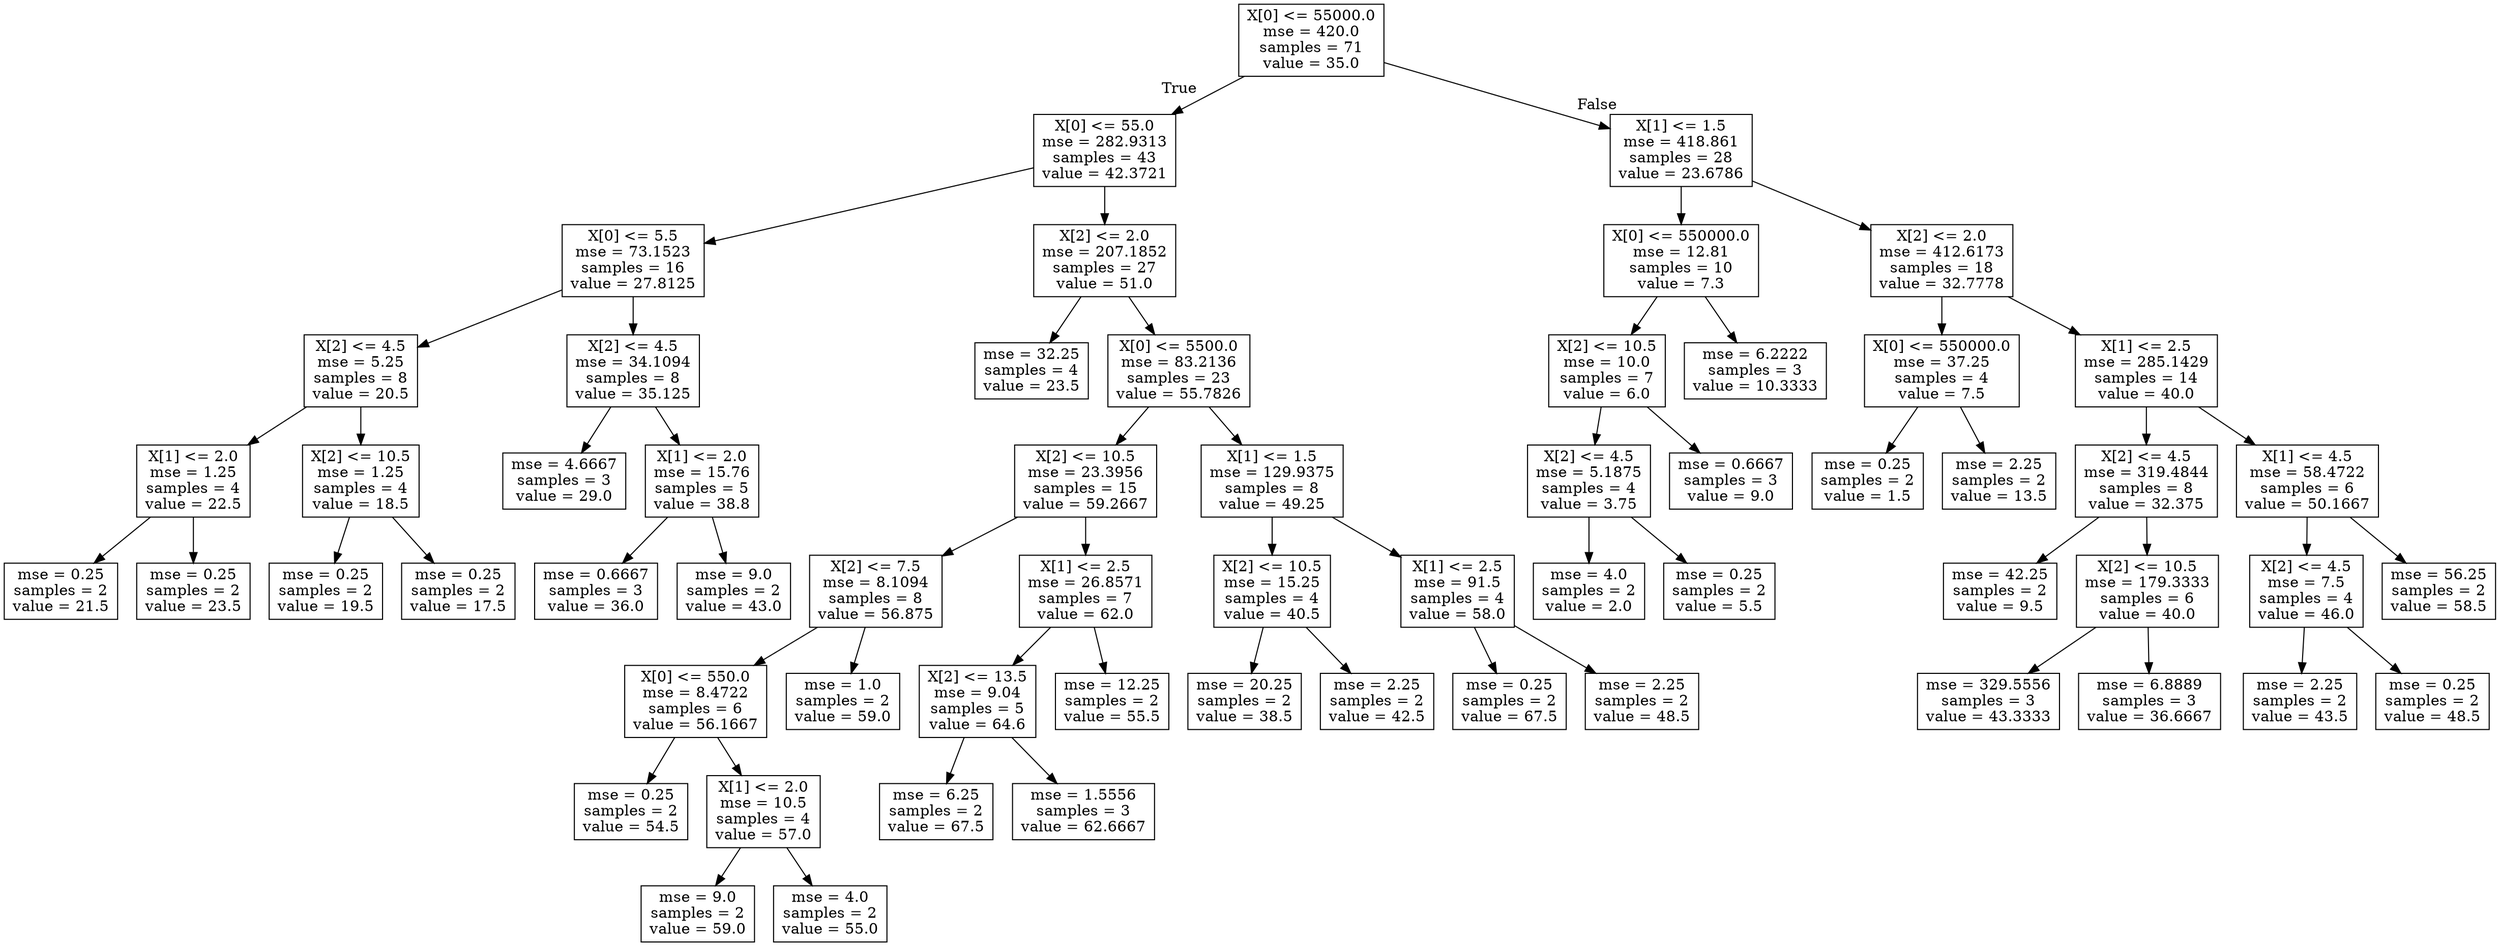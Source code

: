 digraph Tree {
node [shape=box] ;
0 [label="X[0] <= 55000.0\nmse = 420.0\nsamples = 71\nvalue = 35.0"] ;
1 [label="X[0] <= 55.0\nmse = 282.9313\nsamples = 43\nvalue = 42.3721"] ;
0 -> 1 [labeldistance=2.5, labelangle=45, headlabel="True"] ;
2 [label="X[0] <= 5.5\nmse = 73.1523\nsamples = 16\nvalue = 27.8125"] ;
1 -> 2 ;
3 [label="X[2] <= 4.5\nmse = 5.25\nsamples = 8\nvalue = 20.5"] ;
2 -> 3 ;
4 [label="X[1] <= 2.0\nmse = 1.25\nsamples = 4\nvalue = 22.5"] ;
3 -> 4 ;
5 [label="mse = 0.25\nsamples = 2\nvalue = 21.5"] ;
4 -> 5 ;
6 [label="mse = 0.25\nsamples = 2\nvalue = 23.5"] ;
4 -> 6 ;
7 [label="X[2] <= 10.5\nmse = 1.25\nsamples = 4\nvalue = 18.5"] ;
3 -> 7 ;
8 [label="mse = 0.25\nsamples = 2\nvalue = 19.5"] ;
7 -> 8 ;
9 [label="mse = 0.25\nsamples = 2\nvalue = 17.5"] ;
7 -> 9 ;
10 [label="X[2] <= 4.5\nmse = 34.1094\nsamples = 8\nvalue = 35.125"] ;
2 -> 10 ;
11 [label="mse = 4.6667\nsamples = 3\nvalue = 29.0"] ;
10 -> 11 ;
12 [label="X[1] <= 2.0\nmse = 15.76\nsamples = 5\nvalue = 38.8"] ;
10 -> 12 ;
13 [label="mse = 0.6667\nsamples = 3\nvalue = 36.0"] ;
12 -> 13 ;
14 [label="mse = 9.0\nsamples = 2\nvalue = 43.0"] ;
12 -> 14 ;
15 [label="X[2] <= 2.0\nmse = 207.1852\nsamples = 27\nvalue = 51.0"] ;
1 -> 15 ;
16 [label="mse = 32.25\nsamples = 4\nvalue = 23.5"] ;
15 -> 16 ;
17 [label="X[0] <= 5500.0\nmse = 83.2136\nsamples = 23\nvalue = 55.7826"] ;
15 -> 17 ;
18 [label="X[2] <= 10.5\nmse = 23.3956\nsamples = 15\nvalue = 59.2667"] ;
17 -> 18 ;
19 [label="X[2] <= 7.5\nmse = 8.1094\nsamples = 8\nvalue = 56.875"] ;
18 -> 19 ;
20 [label="X[0] <= 550.0\nmse = 8.4722\nsamples = 6\nvalue = 56.1667"] ;
19 -> 20 ;
21 [label="mse = 0.25\nsamples = 2\nvalue = 54.5"] ;
20 -> 21 ;
22 [label="X[1] <= 2.0\nmse = 10.5\nsamples = 4\nvalue = 57.0"] ;
20 -> 22 ;
23 [label="mse = 9.0\nsamples = 2\nvalue = 59.0"] ;
22 -> 23 ;
24 [label="mse = 4.0\nsamples = 2\nvalue = 55.0"] ;
22 -> 24 ;
25 [label="mse = 1.0\nsamples = 2\nvalue = 59.0"] ;
19 -> 25 ;
26 [label="X[1] <= 2.5\nmse = 26.8571\nsamples = 7\nvalue = 62.0"] ;
18 -> 26 ;
27 [label="X[2] <= 13.5\nmse = 9.04\nsamples = 5\nvalue = 64.6"] ;
26 -> 27 ;
28 [label="mse = 6.25\nsamples = 2\nvalue = 67.5"] ;
27 -> 28 ;
29 [label="mse = 1.5556\nsamples = 3\nvalue = 62.6667"] ;
27 -> 29 ;
30 [label="mse = 12.25\nsamples = 2\nvalue = 55.5"] ;
26 -> 30 ;
31 [label="X[1] <= 1.5\nmse = 129.9375\nsamples = 8\nvalue = 49.25"] ;
17 -> 31 ;
32 [label="X[2] <= 10.5\nmse = 15.25\nsamples = 4\nvalue = 40.5"] ;
31 -> 32 ;
33 [label="mse = 20.25\nsamples = 2\nvalue = 38.5"] ;
32 -> 33 ;
34 [label="mse = 2.25\nsamples = 2\nvalue = 42.5"] ;
32 -> 34 ;
35 [label="X[1] <= 2.5\nmse = 91.5\nsamples = 4\nvalue = 58.0"] ;
31 -> 35 ;
36 [label="mse = 0.25\nsamples = 2\nvalue = 67.5"] ;
35 -> 36 ;
37 [label="mse = 2.25\nsamples = 2\nvalue = 48.5"] ;
35 -> 37 ;
38 [label="X[1] <= 1.5\nmse = 418.861\nsamples = 28\nvalue = 23.6786"] ;
0 -> 38 [labeldistance=2.5, labelangle=-45, headlabel="False"] ;
39 [label="X[0] <= 550000.0\nmse = 12.81\nsamples = 10\nvalue = 7.3"] ;
38 -> 39 ;
40 [label="X[2] <= 10.5\nmse = 10.0\nsamples = 7\nvalue = 6.0"] ;
39 -> 40 ;
41 [label="X[2] <= 4.5\nmse = 5.1875\nsamples = 4\nvalue = 3.75"] ;
40 -> 41 ;
42 [label="mse = 4.0\nsamples = 2\nvalue = 2.0"] ;
41 -> 42 ;
43 [label="mse = 0.25\nsamples = 2\nvalue = 5.5"] ;
41 -> 43 ;
44 [label="mse = 0.6667\nsamples = 3\nvalue = 9.0"] ;
40 -> 44 ;
45 [label="mse = 6.2222\nsamples = 3\nvalue = 10.3333"] ;
39 -> 45 ;
46 [label="X[2] <= 2.0\nmse = 412.6173\nsamples = 18\nvalue = 32.7778"] ;
38 -> 46 ;
47 [label="X[0] <= 550000.0\nmse = 37.25\nsamples = 4\nvalue = 7.5"] ;
46 -> 47 ;
48 [label="mse = 0.25\nsamples = 2\nvalue = 1.5"] ;
47 -> 48 ;
49 [label="mse = 2.25\nsamples = 2\nvalue = 13.5"] ;
47 -> 49 ;
50 [label="X[1] <= 2.5\nmse = 285.1429\nsamples = 14\nvalue = 40.0"] ;
46 -> 50 ;
51 [label="X[2] <= 4.5\nmse = 319.4844\nsamples = 8\nvalue = 32.375"] ;
50 -> 51 ;
52 [label="mse = 42.25\nsamples = 2\nvalue = 9.5"] ;
51 -> 52 ;
53 [label="X[2] <= 10.5\nmse = 179.3333\nsamples = 6\nvalue = 40.0"] ;
51 -> 53 ;
54 [label="mse = 329.5556\nsamples = 3\nvalue = 43.3333"] ;
53 -> 54 ;
55 [label="mse = 6.8889\nsamples = 3\nvalue = 36.6667"] ;
53 -> 55 ;
56 [label="X[1] <= 4.5\nmse = 58.4722\nsamples = 6\nvalue = 50.1667"] ;
50 -> 56 ;
57 [label="X[2] <= 4.5\nmse = 7.5\nsamples = 4\nvalue = 46.0"] ;
56 -> 57 ;
58 [label="mse = 2.25\nsamples = 2\nvalue = 43.5"] ;
57 -> 58 ;
59 [label="mse = 0.25\nsamples = 2\nvalue = 48.5"] ;
57 -> 59 ;
60 [label="mse = 56.25\nsamples = 2\nvalue = 58.5"] ;
56 -> 60 ;
}